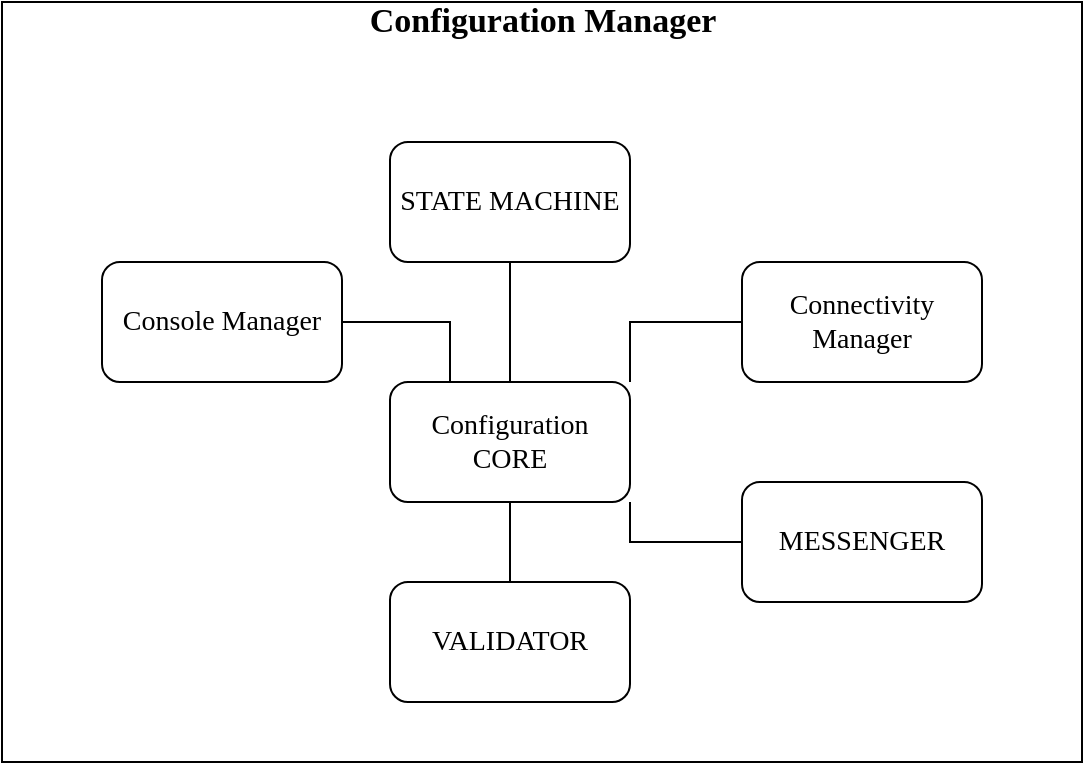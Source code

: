 <mxfile version="14.1.6" type="github" pages="2">
  <diagram id="6eIwNfogzPNkVRxrMjrU" name="Page-1">
    <mxGraphModel dx="1248" dy="717" grid="1" gridSize="10" guides="1" tooltips="1" connect="1" arrows="1" fold="1" page="1" pageScale="1" pageWidth="827" pageHeight="1169" math="0" shadow="0">
      <root>
        <mxCell id="0" />
        <mxCell id="1" parent="0" />
        <mxCell id="2LD7fc8T0odOQV2mHp-X-10" value="" style="rounded=0;whiteSpace=wrap;html=1;" parent="1" vertex="1">
          <mxGeometry x="160" y="150" width="540" height="380" as="geometry" />
        </mxCell>
        <mxCell id="2LD7fc8T0odOQV2mHp-X-12" style="edgeStyle=orthogonalEdgeStyle;rounded=0;orthogonalLoop=1;jettySize=auto;html=1;exitX=0.5;exitY=1;exitDx=0;exitDy=0;endArrow=none;endFill=0;" parent="1" source="2LD7fc8T0odOQV2mHp-X-1" target="2LD7fc8T0odOQV2mHp-X-5" edge="1">
          <mxGeometry relative="1" as="geometry" />
        </mxCell>
        <mxCell id="2LD7fc8T0odOQV2mHp-X-1" value="&lt;font face=&quot;Times New Roman&quot; style=&quot;font-size: 14px&quot;&gt;STATE MACHINE&lt;/font&gt;" style="rounded=1;whiteSpace=wrap;html=1;" parent="1" vertex="1">
          <mxGeometry x="354" y="220" width="120" height="60" as="geometry" />
        </mxCell>
        <mxCell id="2LD7fc8T0odOQV2mHp-X-2" value="&lt;font style=&quot;font-size: 14px&quot; face=&quot;Times New Roman&quot;&gt;MESSENGER&lt;/font&gt;" style="rounded=1;whiteSpace=wrap;html=1;" parent="1" vertex="1">
          <mxGeometry x="530" y="390" width="120" height="60" as="geometry" />
        </mxCell>
        <mxCell id="2LD7fc8T0odOQV2mHp-X-15" style="edgeStyle=orthogonalEdgeStyle;rounded=0;orthogonalLoop=1;jettySize=auto;html=1;entryX=0.25;entryY=0;entryDx=0;entryDy=0;endArrow=none;endFill=0;" parent="1" source="2LD7fc8T0odOQV2mHp-X-3" target="2LD7fc8T0odOQV2mHp-X-5" edge="1">
          <mxGeometry relative="1" as="geometry" />
        </mxCell>
        <mxCell id="2LD7fc8T0odOQV2mHp-X-3" value="&lt;font style=&quot;font-size: 14px&quot; face=&quot;Times New Roman&quot;&gt;Console Manager&lt;/font&gt;" style="rounded=1;whiteSpace=wrap;html=1;" parent="1" vertex="1">
          <mxGeometry x="210" y="280" width="120" height="60" as="geometry" />
        </mxCell>
        <mxCell id="2LD7fc8T0odOQV2mHp-X-4" value="&lt;font face=&quot;Times New Roman&quot; style=&quot;font-size: 14px&quot;&gt;VALIDATOR&lt;/font&gt;" style="rounded=1;whiteSpace=wrap;html=1;" parent="1" vertex="1">
          <mxGeometry x="354" y="440" width="120" height="60" as="geometry" />
        </mxCell>
        <mxCell id="2LD7fc8T0odOQV2mHp-X-13" style="edgeStyle=orthogonalEdgeStyle;rounded=0;orthogonalLoop=1;jettySize=auto;html=1;exitX=1;exitY=1;exitDx=0;exitDy=0;endArrow=none;endFill=0;" parent="1" source="2LD7fc8T0odOQV2mHp-X-5" target="2LD7fc8T0odOQV2mHp-X-2" edge="1">
          <mxGeometry relative="1" as="geometry" />
        </mxCell>
        <mxCell id="2LD7fc8T0odOQV2mHp-X-14" style="edgeStyle=orthogonalEdgeStyle;rounded=0;orthogonalLoop=1;jettySize=auto;html=1;exitX=1;exitY=0;exitDx=0;exitDy=0;entryX=0;entryY=0.5;entryDx=0;entryDy=0;endArrow=none;endFill=0;" parent="1" source="2LD7fc8T0odOQV2mHp-X-5" target="2LD7fc8T0odOQV2mHp-X-6" edge="1">
          <mxGeometry relative="1" as="geometry" />
        </mxCell>
        <mxCell id="2LD7fc8T0odOQV2mHp-X-16" style="edgeStyle=orthogonalEdgeStyle;rounded=0;orthogonalLoop=1;jettySize=auto;html=1;exitX=0.5;exitY=1;exitDx=0;exitDy=0;endArrow=none;endFill=0;" parent="1" source="2LD7fc8T0odOQV2mHp-X-5" target="2LD7fc8T0odOQV2mHp-X-4" edge="1">
          <mxGeometry relative="1" as="geometry" />
        </mxCell>
        <mxCell id="2LD7fc8T0odOQV2mHp-X-5" value="&lt;font style=&quot;font-size: 14px&quot; face=&quot;Times New Roman&quot;&gt;Configuration CORE&lt;/font&gt;" style="rounded=1;whiteSpace=wrap;html=1;" parent="1" vertex="1">
          <mxGeometry x="354" y="340" width="120" height="60" as="geometry" />
        </mxCell>
        <mxCell id="2LD7fc8T0odOQV2mHp-X-6" value="&lt;font face=&quot;Times New Roman&quot; style=&quot;font-size: 14px&quot;&gt;Connectivity Manager&lt;/font&gt;" style="rounded=1;whiteSpace=wrap;html=1;" parent="1" vertex="1">
          <mxGeometry x="530" y="280" width="120" height="60" as="geometry" />
        </mxCell>
        <mxCell id="2LD7fc8T0odOQV2mHp-X-11" value="&lt;font face=&quot;Times New Roman&quot; size=&quot;1&quot;&gt;&lt;b style=&quot;font-size: 17px&quot;&gt;Configuration Manager&lt;/b&gt;&lt;/font&gt;" style="text;html=1;align=center;verticalAlign=middle;resizable=0;points=[];autosize=1;" parent="1" vertex="1">
          <mxGeometry x="335" y="150" width="190" height="20" as="geometry" />
        </mxCell>
      </root>
    </mxGraphModel>
  </diagram>
  <diagram id="BDJm1umuG3p2eeTWFMI6" name="Page-2">
    <mxGraphModel dx="1248" dy="717" grid="1" gridSize="10" guides="1" tooltips="1" connect="1" arrows="1" fold="1" page="1" pageScale="1" pageWidth="827" pageHeight="1169" math="0" shadow="0">
      <root>
        <mxCell id="sNVK6XGTzGybgCKoQpxa-0" />
        <mxCell id="sNVK6XGTzGybgCKoQpxa-1" parent="sNVK6XGTzGybgCKoQpxa-0" />
        <mxCell id="M8DuYNyFk_Nc_exrJ9hQ-14" style="edgeStyle=orthogonalEdgeStyle;rounded=0;orthogonalLoop=1;jettySize=auto;html=1;exitX=0;exitY=0.25;exitDx=0;exitDy=0;entryX=1;entryY=0.25;entryDx=0;entryDy=0;" edge="1" parent="sNVK6XGTzGybgCKoQpxa-1" source="M8DuYNyFk_Nc_exrJ9hQ-0" target="M8DuYNyFk_Nc_exrJ9hQ-2">
          <mxGeometry relative="1" as="geometry">
            <Array as="points">
              <mxPoint x="360" y="305" />
            </Array>
          </mxGeometry>
        </mxCell>
        <mxCell id="M8DuYNyFk_Nc_exrJ9hQ-15" style="edgeStyle=orthogonalEdgeStyle;rounded=0;orthogonalLoop=1;jettySize=auto;html=1;exitX=1;exitY=0.5;exitDx=0;exitDy=0;entryX=0;entryY=0.5;entryDx=0;entryDy=0;" edge="1" parent="sNVK6XGTzGybgCKoQpxa-1" source="M8DuYNyFk_Nc_exrJ9hQ-0" target="M8DuYNyFk_Nc_exrJ9hQ-3">
          <mxGeometry relative="1" as="geometry" />
        </mxCell>
        <mxCell id="M8DuYNyFk_Nc_exrJ9hQ-0" value="&lt;font face=&quot;Times New Roman&quot; style=&quot;font-size: 14px&quot;&gt;Configuartion manager&lt;/font&gt;" style="rounded=1;whiteSpace=wrap;html=1;fillColor=#f8cecc;strokeColor=#b85450;" vertex="1" parent="sNVK6XGTzGybgCKoQpxa-1">
          <mxGeometry x="360" y="294" width="120" height="60" as="geometry" />
        </mxCell>
        <mxCell id="M8DuYNyFk_Nc_exrJ9hQ-16" style="edgeStyle=orthogonalEdgeStyle;rounded=0;orthogonalLoop=1;jettySize=auto;html=1;exitX=1;exitY=0.5;exitDx=0;exitDy=0;entryX=0;entryY=0.5;entryDx=0;entryDy=0;" edge="1" parent="sNVK6XGTzGybgCKoQpxa-1" source="M8DuYNyFk_Nc_exrJ9hQ-1" target="M8DuYNyFk_Nc_exrJ9hQ-4">
          <mxGeometry relative="1" as="geometry" />
        </mxCell>
        <mxCell id="M8DuYNyFk_Nc_exrJ9hQ-28" style="edgeStyle=orthogonalEdgeStyle;rounded=0;orthogonalLoop=1;jettySize=auto;html=1;exitX=0;exitY=0.25;exitDx=0;exitDy=0;entryX=1;entryY=0.25;entryDx=0;entryDy=0;" edge="1" parent="sNVK6XGTzGybgCKoQpxa-1" source="M8DuYNyFk_Nc_exrJ9hQ-1" target="M8DuYNyFk_Nc_exrJ9hQ-5">
          <mxGeometry relative="1" as="geometry" />
        </mxCell>
        <mxCell id="M8DuYNyFk_Nc_exrJ9hQ-1" value="&lt;font face=&quot;Times New Roman&quot;&gt;&lt;span style=&quot;font-size: 14px&quot;&gt;Pattern&amp;nbsp;&lt;br&gt;Generator&lt;br&gt;&lt;/span&gt;&lt;/font&gt;" style="rounded=1;whiteSpace=wrap;html=1;fillColor=#f8cecc;strokeColor=#b85450;" vertex="1" parent="sNVK6XGTzGybgCKoQpxa-1">
          <mxGeometry x="360" y="440" width="120" height="60" as="geometry" />
        </mxCell>
        <mxCell id="M8DuYNyFk_Nc_exrJ9hQ-2" value="&lt;font face=&quot;Times New Roman&quot;&gt;&lt;span style=&quot;font-size: 14px&quot;&gt;&lt;b&gt;UART&lt;br&gt;Driver&lt;/b&gt;&lt;br&gt;&lt;/span&gt;&lt;/font&gt;" style="rounded=1;whiteSpace=wrap;html=1;fillColor=#d5e8d4;strokeColor=#82b366;" vertex="1" parent="sNVK6XGTzGybgCKoQpxa-1">
          <mxGeometry x="150" y="290" width="120" height="60" as="geometry" />
        </mxCell>
        <mxCell id="M8DuYNyFk_Nc_exrJ9hQ-3" value="&lt;font face=&quot;Times New Roman&quot;&gt;&lt;span style=&quot;font-size: 14px&quot;&gt;&lt;b&gt;I2C&amp;nbsp;&lt;br&gt;Driver&lt;/b&gt;&lt;br&gt;&lt;/span&gt;&lt;/font&gt;" style="rounded=1;whiteSpace=wrap;html=1;fillColor=#d5e8d4;strokeColor=#82b366;" vertex="1" parent="sNVK6XGTzGybgCKoQpxa-1">
          <mxGeometry x="570" y="294" width="120" height="60" as="geometry" />
        </mxCell>
        <mxCell id="M8DuYNyFk_Nc_exrJ9hQ-4" value="&lt;font face=&quot;Times New Roman&quot; style=&quot;font-size: 14px&quot;&gt;&lt;b&gt;GPIO&amp;nbsp;&lt;br&gt;Driver&lt;/b&gt;&lt;br&gt;&lt;/font&gt;" style="rounded=1;whiteSpace=wrap;html=1;fillColor=#d5e8d4;strokeColor=#82b366;" vertex="1" parent="sNVK6XGTzGybgCKoQpxa-1">
          <mxGeometry x="570" y="440" width="120" height="60" as="geometry" />
        </mxCell>
        <mxCell id="M8DuYNyFk_Nc_exrJ9hQ-5" value="&lt;font face=&quot;Times New Roman&quot;&gt;&lt;span style=&quot;font-size: 14px&quot;&gt;&lt;b&gt;PIT&amp;nbsp;&lt;br&gt;Driver&lt;/b&gt;&lt;br&gt;&lt;/span&gt;&lt;/font&gt;" style="rounded=1;whiteSpace=wrap;html=1;fillColor=#d5e8d4;strokeColor=#82b366;" vertex="1" parent="sNVK6XGTzGybgCKoQpxa-1">
          <mxGeometry x="150" y="440" width="120" height="60" as="geometry" />
        </mxCell>
        <mxCell id="M8DuYNyFk_Nc_exrJ9hQ-9" value="&lt;font face=&quot;Times New Roman&quot;&gt;UART ISR&lt;/font&gt;" style="rounded=0;whiteSpace=wrap;html=1;fillColor=#dae8fc;strokeColor=#6c8ebf;" vertex="1" parent="sNVK6XGTzGybgCKoQpxa-1">
          <mxGeometry x="250" y="320" width="40" height="30" as="geometry" />
        </mxCell>
        <mxCell id="M8DuYNyFk_Nc_exrJ9hQ-10" value="&lt;font face=&quot;Times New Roman&quot;&gt;PIT ISR&lt;/font&gt;" style="rounded=0;whiteSpace=wrap;html=1;fillColor=#dae8fc;strokeColor=#6c8ebf;" vertex="1" parent="sNVK6XGTzGybgCKoQpxa-1">
          <mxGeometry x="250" y="470" width="40" height="30" as="geometry" />
        </mxCell>
        <mxCell id="M8DuYNyFk_Nc_exrJ9hQ-11" value="" style="rounded=0;orthogonalLoop=1;jettySize=auto;html=1;endArrow=none;endFill=0;" edge="1" target="M8DuYNyFk_Nc_exrJ9hQ-13" parent="sNVK6XGTzGybgCKoQpxa-1">
          <mxGeometry relative="1" as="geometry">
            <mxPoint x="290" y="338" as="sourcePoint" />
          </mxGeometry>
        </mxCell>
        <mxCell id="M8DuYNyFk_Nc_exrJ9hQ-12" value="" style="rounded=0;orthogonalLoop=1;jettySize=auto;html=1;endArrow=halfCircle;endFill=0;entryX=0.5;entryY=0.5;entryDx=0;entryDy=0;endSize=6;strokeWidth=1;exitX=0;exitY=0.75;exitDx=0;exitDy=0;" edge="1" target="M8DuYNyFk_Nc_exrJ9hQ-13" parent="sNVK6XGTzGybgCKoQpxa-1" source="M8DuYNyFk_Nc_exrJ9hQ-0">
          <mxGeometry relative="1" as="geometry">
            <mxPoint x="340" y="338" as="sourcePoint" />
          </mxGeometry>
        </mxCell>
        <mxCell id="M8DuYNyFk_Nc_exrJ9hQ-13" value="" style="ellipse;whiteSpace=wrap;html=1;fontFamily=Helvetica;fontSize=12;fontColor=#000000;align=center;strokeColor=#000000;fillColor=#ffffff;points=[];aspect=fixed;resizable=0;" vertex="1" parent="sNVK6XGTzGybgCKoQpxa-1">
          <mxGeometry x="315" y="333" width="10" height="10" as="geometry" />
        </mxCell>
        <mxCell id="M8DuYNyFk_Nc_exrJ9hQ-17" value="" style="rounded=0;orthogonalLoop=1;jettySize=auto;html=1;endArrow=none;endFill=0;exitX=0.385;exitY=1.042;exitDx=0;exitDy=0;exitPerimeter=0;" edge="1" parent="sNVK6XGTzGybgCKoQpxa-1" source="M8DuYNyFk_Nc_exrJ9hQ-0">
          <mxGeometry relative="1" as="geometry">
            <mxPoint x="400" y="395" as="sourcePoint" />
            <mxPoint x="406" y="386" as="targetPoint" />
          </mxGeometry>
        </mxCell>
        <mxCell id="M8DuYNyFk_Nc_exrJ9hQ-18" value="" style="rounded=0;orthogonalLoop=1;jettySize=auto;html=1;endArrow=halfCircle;endFill=0;endSize=6;strokeWidth=1;exitX=0.415;exitY=-0.015;exitDx=0;exitDy=0;exitPerimeter=0;" edge="1" parent="sNVK6XGTzGybgCKoQpxa-1" source="M8DuYNyFk_Nc_exrJ9hQ-19">
          <mxGeometry relative="1" as="geometry">
            <mxPoint x="404.8" y="439.1" as="sourcePoint" />
            <mxPoint x="405" y="390" as="targetPoint" />
          </mxGeometry>
        </mxCell>
        <mxCell id="M8DuYNyFk_Nc_exrJ9hQ-19" value="" style="ellipse;whiteSpace=wrap;html=1;fontFamily=Helvetica;fontSize=12;fontColor=#000000;align=center;strokeColor=#000000;fillColor=#ffffff;points=[];aspect=fixed;resizable=0;direction=west;" vertex="1" parent="sNVK6XGTzGybgCKoQpxa-1">
          <mxGeometry x="400" y="380" width="10" height="10" as="geometry" />
        </mxCell>
        <mxCell id="M8DuYNyFk_Nc_exrJ9hQ-20" value="" style="rounded=0;orthogonalLoop=1;jettySize=auto;html=1;endArrow=halfCircle;endFill=0;endSize=6;strokeWidth=1;exitX=0.415;exitY=-0.015;exitDx=0;exitDy=0;exitPerimeter=0;" edge="1" parent="sNVK6XGTzGybgCKoQpxa-1">
          <mxGeometry relative="1" as="geometry">
            <mxPoint x="404.8" y="439.1" as="sourcePoint" />
            <mxPoint x="405" y="385" as="targetPoint" />
          </mxGeometry>
        </mxCell>
        <mxCell id="M8DuYNyFk_Nc_exrJ9hQ-21" value="" style="rounded=0;orthogonalLoop=1;jettySize=auto;html=1;endArrow=none;endFill=0;exitX=0.75;exitY=0;exitDx=0;exitDy=0;" edge="1" parent="sNVK6XGTzGybgCKoQpxa-1" source="M8DuYNyFk_Nc_exrJ9hQ-1">
          <mxGeometry relative="1" as="geometry">
            <mxPoint x="400" y="395" as="sourcePoint" />
            <mxPoint x="450" y="399" as="targetPoint" />
          </mxGeometry>
        </mxCell>
        <mxCell id="M8DuYNyFk_Nc_exrJ9hQ-22" value="" style="rounded=0;orthogonalLoop=1;jettySize=auto;html=1;endArrow=halfCircle;endFill=0;endSize=6;strokeWidth=1;exitX=0.75;exitY=1;exitDx=0;exitDy=0;entryX=0.574;entryY=0.182;entryDx=0;entryDy=0;entryPerimeter=0;" edge="1" parent="sNVK6XGTzGybgCKoQpxa-1">
          <mxGeometry relative="1" as="geometry">
            <mxPoint x="449" y="352" as="sourcePoint" />
            <mxPoint x="449.74" y="391.82" as="targetPoint" />
          </mxGeometry>
        </mxCell>
        <mxCell id="M8DuYNyFk_Nc_exrJ9hQ-23" value="" style="ellipse;whiteSpace=wrap;html=1;fontFamily=Helvetica;fontSize=12;fontColor=#000000;align=center;strokeColor=#000000;fillColor=#ffffff;points=[];aspect=fixed;resizable=0;" vertex="1" parent="sNVK6XGTzGybgCKoQpxa-1">
          <mxGeometry x="445" y="390" width="10" height="10" as="geometry" />
        </mxCell>
        <mxCell id="M8DuYNyFk_Nc_exrJ9hQ-25" value="" style="rounded=0;orthogonalLoop=1;jettySize=auto;html=1;endArrow=none;endFill=0;exitX=1;exitY=0.5;exitDx=0;exitDy=0;" edge="1" target="M8DuYNyFk_Nc_exrJ9hQ-27" parent="sNVK6XGTzGybgCKoQpxa-1" source="M8DuYNyFk_Nc_exrJ9hQ-10">
          <mxGeometry relative="1" as="geometry">
            <mxPoint x="306" y="483" as="sourcePoint" />
          </mxGeometry>
        </mxCell>
        <mxCell id="M8DuYNyFk_Nc_exrJ9hQ-26" value="" style="rounded=0;orthogonalLoop=1;jettySize=auto;html=1;endArrow=halfCircle;endFill=0;entryX=0.5;entryY=0.5;entryDx=0;entryDy=0;endSize=6;strokeWidth=1;exitX=0;exitY=0.75;exitDx=0;exitDy=0;" edge="1" target="M8DuYNyFk_Nc_exrJ9hQ-27" parent="sNVK6XGTzGybgCKoQpxa-1" source="M8DuYNyFk_Nc_exrJ9hQ-1">
          <mxGeometry relative="1" as="geometry">
            <mxPoint x="346" y="483" as="sourcePoint" />
          </mxGeometry>
        </mxCell>
        <mxCell id="M8DuYNyFk_Nc_exrJ9hQ-27" value="" style="ellipse;whiteSpace=wrap;html=1;fontFamily=Helvetica;fontSize=12;fontColor=#000000;align=center;strokeColor=#000000;fillColor=#ffffff;points=[];aspect=fixed;resizable=0;" vertex="1" parent="sNVK6XGTzGybgCKoQpxa-1">
          <mxGeometry x="321" y="480" width="10" height="10" as="geometry" />
        </mxCell>
        <mxCell id="M8DuYNyFk_Nc_exrJ9hQ-29" value="&lt;font face=&quot;Times New Roman&quot;&gt;Config &amp;amp; command&lt;br&gt;&amp;nbsp;QUEUE&lt;/font&gt;" style="text;html=1;align=center;verticalAlign=middle;resizable=0;points=[];autosize=1;" vertex="1" parent="sNVK6XGTzGybgCKoQpxa-1">
          <mxGeometry x="290" y="380" width="110" height="30" as="geometry" />
        </mxCell>
        <mxCell id="M8DuYNyFk_Nc_exrJ9hQ-30" value="&lt;font face=&quot;Times New Roman&quot;&gt;Status&amp;nbsp;&lt;br&gt;QUEUE&lt;/font&gt;" style="text;html=1;align=center;verticalAlign=middle;resizable=0;points=[];autosize=1;" vertex="1" parent="sNVK6XGTzGybgCKoQpxa-1">
          <mxGeometry x="455" y="380" width="60" height="30" as="geometry" />
        </mxCell>
        <mxCell id="M8DuYNyFk_Nc_exrJ9hQ-31" value="&lt;font face=&quot;Times New Roman&quot;&gt;data QUEUE&lt;/font&gt;" style="text;html=1;align=center;verticalAlign=middle;resizable=0;points=[];autosize=1;" vertex="1" parent="sNVK6XGTzGybgCKoQpxa-1">
          <mxGeometry x="286" y="310" width="80" height="20" as="geometry" />
        </mxCell>
        <mxCell id="M8DuYNyFk_Nc_exrJ9hQ-32" value="&lt;font face=&quot;Times New Roman&quot;&gt;Task Notification&lt;/font&gt;" style="text;html=1;align=center;verticalAlign=middle;resizable=0;points=[];autosize=1;" vertex="1" parent="sNVK6XGTzGybgCKoQpxa-1">
          <mxGeometry x="276" y="500" width="100" height="20" as="geometry" />
        </mxCell>
        <mxCell id="M8DuYNyFk_Nc_exrJ9hQ-33" value="&lt;b&gt;&lt;font face=&quot;Times New Roman&quot;&gt;UART API&lt;/font&gt;&lt;/b&gt;" style="text;html=1;align=center;verticalAlign=middle;resizable=0;points=[];autosize=1;" vertex="1" parent="sNVK6XGTzGybgCKoQpxa-1">
          <mxGeometry x="285" y="288" width="70" height="20" as="geometry" />
        </mxCell>
        <mxCell id="M8DuYNyFk_Nc_exrJ9hQ-34" value="&lt;b&gt;&lt;font face=&quot;Times New Roman&quot;&gt;I2C API&lt;/font&gt;&lt;/b&gt;" style="text;html=1;align=center;verticalAlign=middle;resizable=0;points=[];autosize=1;" vertex="1" parent="sNVK6XGTzGybgCKoQpxa-1">
          <mxGeometry x="490" y="300" width="60" height="20" as="geometry" />
        </mxCell>
        <mxCell id="M8DuYNyFk_Nc_exrJ9hQ-35" value="&lt;b&gt;&lt;font face=&quot;Times New Roman&quot;&gt;GPIO API&lt;/font&gt;&lt;/b&gt;" style="text;html=1;align=center;verticalAlign=middle;resizable=0;points=[];autosize=1;" vertex="1" parent="sNVK6XGTzGybgCKoQpxa-1">
          <mxGeometry x="485" y="450" width="70" height="20" as="geometry" />
        </mxCell>
        <mxCell id="M8DuYNyFk_Nc_exrJ9hQ-36" value="&lt;b&gt;&lt;font face=&quot;Times New Roman&quot;&gt;PIT API&lt;/font&gt;&lt;/b&gt;" style="text;html=1;align=center;verticalAlign=middle;resizable=0;points=[];autosize=1;" vertex="1" parent="sNVK6XGTzGybgCKoQpxa-1">
          <mxGeometry x="296" y="437" width="60" height="20" as="geometry" />
        </mxCell>
      </root>
    </mxGraphModel>
  </diagram>
</mxfile>
